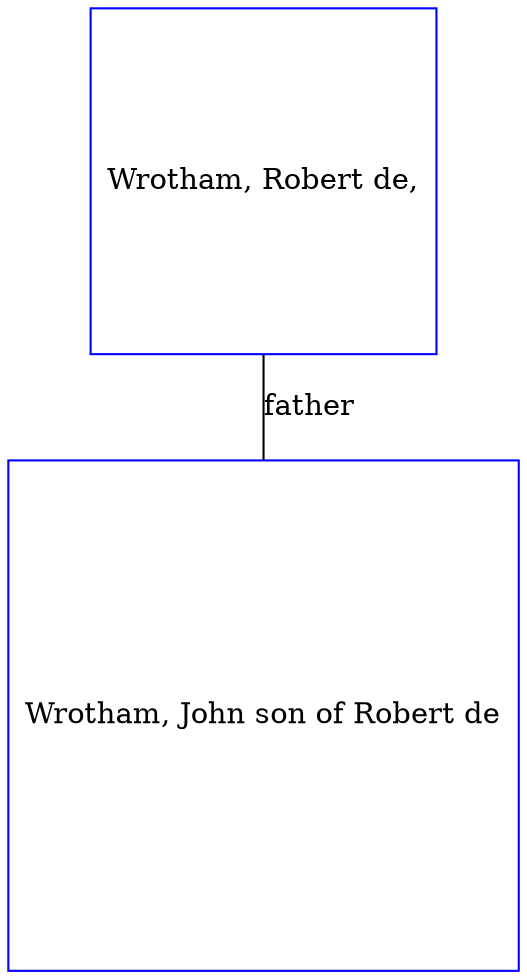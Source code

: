 digraph D {
    edge [dir=none];    node [shape=box];    "009340"   [label="Wrotham, Robert de,", shape=box, regular=1, color="blue"] ;
"009339"   [label="Wrotham, John son of Robert de", shape=box, regular=1, color="blue"] ;
009340->009339 [label="father",arrowsize=0.0]; 
}
